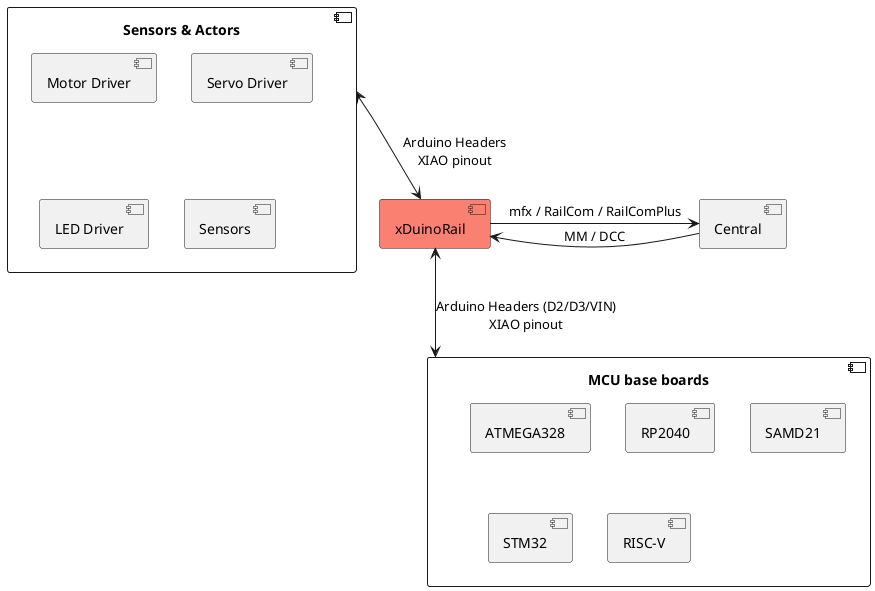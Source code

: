 @startuml

component "Central" as Central

component "xDuinoRail" as Decoder#Salmon

Decoder <- Central : MM / DCC
Central <- Decoder : mfx / RailCom / RailComPlus


component "MCU base boards" as MCU {

component ATMEGA328
component RP2040
component SAMD21
component STM32
component "RISC-V"

}
Decoder <--> MCU : "Arduino Headers (D2/D3/VIN)\nXIAO pinout"

component "Sensors & Actors" as SENS {

component "Motor Driver"
component "Servo Driver"
component "LED Driver"
component "Sensors"

}
SENS <--> Decoder : "Arduino Headers\nXIAO pinout"

@enduml
